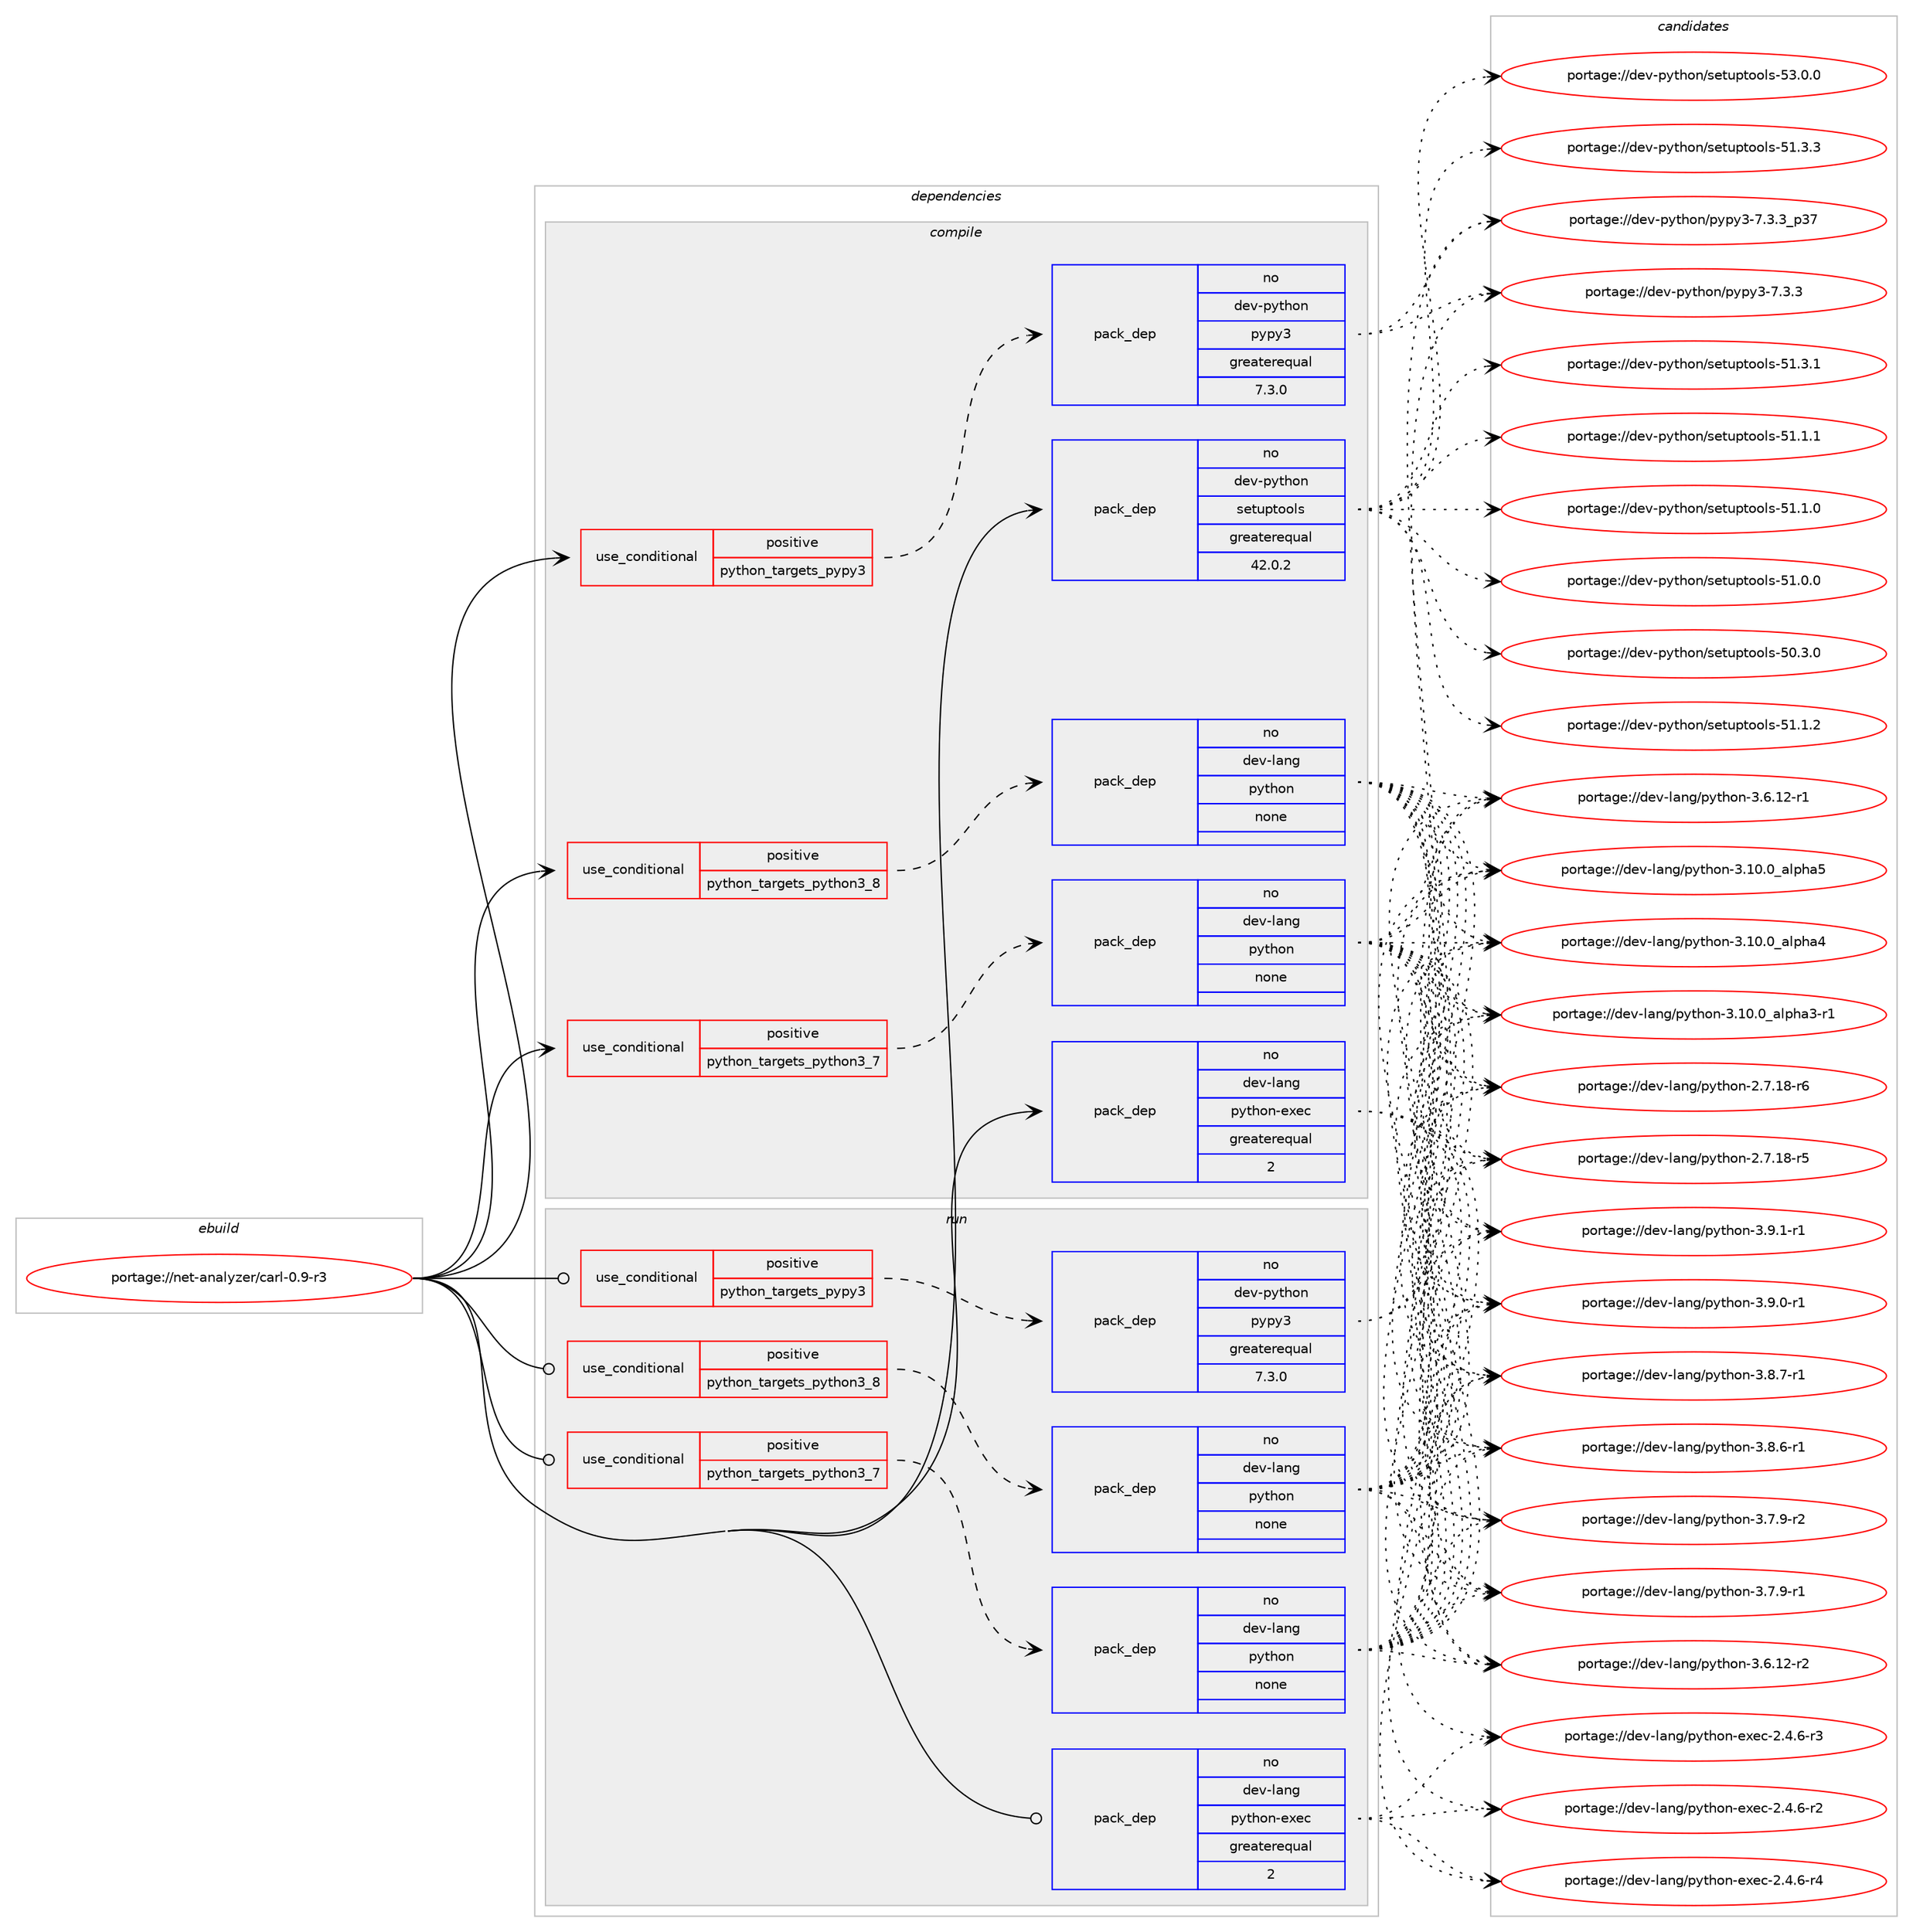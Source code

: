 digraph prolog {

# *************
# Graph options
# *************

newrank=true;
concentrate=true;
compound=true;
graph [rankdir=LR,fontname=Helvetica,fontsize=10,ranksep=1.5];#, ranksep=2.5, nodesep=0.2];
edge  [arrowhead=vee];
node  [fontname=Helvetica,fontsize=10];

# **********
# The ebuild
# **********

subgraph cluster_leftcol {
color=gray;
label=<<i>ebuild</i>>;
id [label="portage://net-analyzer/carl-0.9-r3", color=red, width=4, href="../net-analyzer/carl-0.9-r3.svg"];
}

# ****************
# The dependencies
# ****************

subgraph cluster_midcol {
color=gray;
label=<<i>dependencies</i>>;
subgraph cluster_compile {
fillcolor="#eeeeee";
style=filled;
label=<<i>compile</i>>;
subgraph cond10021 {
dependency32425 [label=<<TABLE BORDER="0" CELLBORDER="1" CELLSPACING="0" CELLPADDING="4"><TR><TD ROWSPAN="3" CELLPADDING="10">use_conditional</TD></TR><TR><TD>positive</TD></TR><TR><TD>python_targets_pypy3</TD></TR></TABLE>>, shape=none, color=red];
subgraph pack22126 {
dependency32426 [label=<<TABLE BORDER="0" CELLBORDER="1" CELLSPACING="0" CELLPADDING="4" WIDTH="220"><TR><TD ROWSPAN="6" CELLPADDING="30">pack_dep</TD></TR><TR><TD WIDTH="110">no</TD></TR><TR><TD>dev-python</TD></TR><TR><TD>pypy3</TD></TR><TR><TD>greaterequal</TD></TR><TR><TD>7.3.0</TD></TR></TABLE>>, shape=none, color=blue];
}
dependency32425:e -> dependency32426:w [weight=20,style="dashed",arrowhead="vee"];
}
id:e -> dependency32425:w [weight=20,style="solid",arrowhead="vee"];
subgraph cond10022 {
dependency32427 [label=<<TABLE BORDER="0" CELLBORDER="1" CELLSPACING="0" CELLPADDING="4"><TR><TD ROWSPAN="3" CELLPADDING="10">use_conditional</TD></TR><TR><TD>positive</TD></TR><TR><TD>python_targets_python3_7</TD></TR></TABLE>>, shape=none, color=red];
subgraph pack22127 {
dependency32428 [label=<<TABLE BORDER="0" CELLBORDER="1" CELLSPACING="0" CELLPADDING="4" WIDTH="220"><TR><TD ROWSPAN="6" CELLPADDING="30">pack_dep</TD></TR><TR><TD WIDTH="110">no</TD></TR><TR><TD>dev-lang</TD></TR><TR><TD>python</TD></TR><TR><TD>none</TD></TR><TR><TD></TD></TR></TABLE>>, shape=none, color=blue];
}
dependency32427:e -> dependency32428:w [weight=20,style="dashed",arrowhead="vee"];
}
id:e -> dependency32427:w [weight=20,style="solid",arrowhead="vee"];
subgraph cond10023 {
dependency32429 [label=<<TABLE BORDER="0" CELLBORDER="1" CELLSPACING="0" CELLPADDING="4"><TR><TD ROWSPAN="3" CELLPADDING="10">use_conditional</TD></TR><TR><TD>positive</TD></TR><TR><TD>python_targets_python3_8</TD></TR></TABLE>>, shape=none, color=red];
subgraph pack22128 {
dependency32430 [label=<<TABLE BORDER="0" CELLBORDER="1" CELLSPACING="0" CELLPADDING="4" WIDTH="220"><TR><TD ROWSPAN="6" CELLPADDING="30">pack_dep</TD></TR><TR><TD WIDTH="110">no</TD></TR><TR><TD>dev-lang</TD></TR><TR><TD>python</TD></TR><TR><TD>none</TD></TR><TR><TD></TD></TR></TABLE>>, shape=none, color=blue];
}
dependency32429:e -> dependency32430:w [weight=20,style="dashed",arrowhead="vee"];
}
id:e -> dependency32429:w [weight=20,style="solid",arrowhead="vee"];
subgraph pack22129 {
dependency32431 [label=<<TABLE BORDER="0" CELLBORDER="1" CELLSPACING="0" CELLPADDING="4" WIDTH="220"><TR><TD ROWSPAN="6" CELLPADDING="30">pack_dep</TD></TR><TR><TD WIDTH="110">no</TD></TR><TR><TD>dev-lang</TD></TR><TR><TD>python-exec</TD></TR><TR><TD>greaterequal</TD></TR><TR><TD>2</TD></TR></TABLE>>, shape=none, color=blue];
}
id:e -> dependency32431:w [weight=20,style="solid",arrowhead="vee"];
subgraph pack22130 {
dependency32432 [label=<<TABLE BORDER="0" CELLBORDER="1" CELLSPACING="0" CELLPADDING="4" WIDTH="220"><TR><TD ROWSPAN="6" CELLPADDING="30">pack_dep</TD></TR><TR><TD WIDTH="110">no</TD></TR><TR><TD>dev-python</TD></TR><TR><TD>setuptools</TD></TR><TR><TD>greaterequal</TD></TR><TR><TD>42.0.2</TD></TR></TABLE>>, shape=none, color=blue];
}
id:e -> dependency32432:w [weight=20,style="solid",arrowhead="vee"];
}
subgraph cluster_compileandrun {
fillcolor="#eeeeee";
style=filled;
label=<<i>compile and run</i>>;
}
subgraph cluster_run {
fillcolor="#eeeeee";
style=filled;
label=<<i>run</i>>;
subgraph cond10024 {
dependency32433 [label=<<TABLE BORDER="0" CELLBORDER="1" CELLSPACING="0" CELLPADDING="4"><TR><TD ROWSPAN="3" CELLPADDING="10">use_conditional</TD></TR><TR><TD>positive</TD></TR><TR><TD>python_targets_pypy3</TD></TR></TABLE>>, shape=none, color=red];
subgraph pack22131 {
dependency32434 [label=<<TABLE BORDER="0" CELLBORDER="1" CELLSPACING="0" CELLPADDING="4" WIDTH="220"><TR><TD ROWSPAN="6" CELLPADDING="30">pack_dep</TD></TR><TR><TD WIDTH="110">no</TD></TR><TR><TD>dev-python</TD></TR><TR><TD>pypy3</TD></TR><TR><TD>greaterequal</TD></TR><TR><TD>7.3.0</TD></TR></TABLE>>, shape=none, color=blue];
}
dependency32433:e -> dependency32434:w [weight=20,style="dashed",arrowhead="vee"];
}
id:e -> dependency32433:w [weight=20,style="solid",arrowhead="odot"];
subgraph cond10025 {
dependency32435 [label=<<TABLE BORDER="0" CELLBORDER="1" CELLSPACING="0" CELLPADDING="4"><TR><TD ROWSPAN="3" CELLPADDING="10">use_conditional</TD></TR><TR><TD>positive</TD></TR><TR><TD>python_targets_python3_7</TD></TR></TABLE>>, shape=none, color=red];
subgraph pack22132 {
dependency32436 [label=<<TABLE BORDER="0" CELLBORDER="1" CELLSPACING="0" CELLPADDING="4" WIDTH="220"><TR><TD ROWSPAN="6" CELLPADDING="30">pack_dep</TD></TR><TR><TD WIDTH="110">no</TD></TR><TR><TD>dev-lang</TD></TR><TR><TD>python</TD></TR><TR><TD>none</TD></TR><TR><TD></TD></TR></TABLE>>, shape=none, color=blue];
}
dependency32435:e -> dependency32436:w [weight=20,style="dashed",arrowhead="vee"];
}
id:e -> dependency32435:w [weight=20,style="solid",arrowhead="odot"];
subgraph cond10026 {
dependency32437 [label=<<TABLE BORDER="0" CELLBORDER="1" CELLSPACING="0" CELLPADDING="4"><TR><TD ROWSPAN="3" CELLPADDING="10">use_conditional</TD></TR><TR><TD>positive</TD></TR><TR><TD>python_targets_python3_8</TD></TR></TABLE>>, shape=none, color=red];
subgraph pack22133 {
dependency32438 [label=<<TABLE BORDER="0" CELLBORDER="1" CELLSPACING="0" CELLPADDING="4" WIDTH="220"><TR><TD ROWSPAN="6" CELLPADDING="30">pack_dep</TD></TR><TR><TD WIDTH="110">no</TD></TR><TR><TD>dev-lang</TD></TR><TR><TD>python</TD></TR><TR><TD>none</TD></TR><TR><TD></TD></TR></TABLE>>, shape=none, color=blue];
}
dependency32437:e -> dependency32438:w [weight=20,style="dashed",arrowhead="vee"];
}
id:e -> dependency32437:w [weight=20,style="solid",arrowhead="odot"];
subgraph pack22134 {
dependency32439 [label=<<TABLE BORDER="0" CELLBORDER="1" CELLSPACING="0" CELLPADDING="4" WIDTH="220"><TR><TD ROWSPAN="6" CELLPADDING="30">pack_dep</TD></TR><TR><TD WIDTH="110">no</TD></TR><TR><TD>dev-lang</TD></TR><TR><TD>python-exec</TD></TR><TR><TD>greaterequal</TD></TR><TR><TD>2</TD></TR></TABLE>>, shape=none, color=blue];
}
id:e -> dependency32439:w [weight=20,style="solid",arrowhead="odot"];
}
}

# **************
# The candidates
# **************

subgraph cluster_choices {
rank=same;
color=gray;
label=<<i>candidates</i>>;

subgraph choice22126 {
color=black;
nodesep=1;
choice100101118451121211161041111104711212111212151455546514651951125155 [label="portage://dev-python/pypy3-7.3.3_p37", color=red, width=4,href="../dev-python/pypy3-7.3.3_p37.svg"];
choice100101118451121211161041111104711212111212151455546514651 [label="portage://dev-python/pypy3-7.3.3", color=red, width=4,href="../dev-python/pypy3-7.3.3.svg"];
dependency32426:e -> choice100101118451121211161041111104711212111212151455546514651951125155:w [style=dotted,weight="100"];
dependency32426:e -> choice100101118451121211161041111104711212111212151455546514651:w [style=dotted,weight="100"];
}
subgraph choice22127 {
color=black;
nodesep=1;
choice1001011184510897110103471121211161041111104551465746494511449 [label="portage://dev-lang/python-3.9.1-r1", color=red, width=4,href="../dev-lang/python-3.9.1-r1.svg"];
choice1001011184510897110103471121211161041111104551465746484511449 [label="portage://dev-lang/python-3.9.0-r1", color=red, width=4,href="../dev-lang/python-3.9.0-r1.svg"];
choice1001011184510897110103471121211161041111104551465646554511449 [label="portage://dev-lang/python-3.8.7-r1", color=red, width=4,href="../dev-lang/python-3.8.7-r1.svg"];
choice1001011184510897110103471121211161041111104551465646544511449 [label="portage://dev-lang/python-3.8.6-r1", color=red, width=4,href="../dev-lang/python-3.8.6-r1.svg"];
choice1001011184510897110103471121211161041111104551465546574511450 [label="portage://dev-lang/python-3.7.9-r2", color=red, width=4,href="../dev-lang/python-3.7.9-r2.svg"];
choice1001011184510897110103471121211161041111104551465546574511449 [label="portage://dev-lang/python-3.7.9-r1", color=red, width=4,href="../dev-lang/python-3.7.9-r1.svg"];
choice100101118451089711010347112121116104111110455146544649504511450 [label="portage://dev-lang/python-3.6.12-r2", color=red, width=4,href="../dev-lang/python-3.6.12-r2.svg"];
choice100101118451089711010347112121116104111110455146544649504511449 [label="portage://dev-lang/python-3.6.12-r1", color=red, width=4,href="../dev-lang/python-3.6.12-r1.svg"];
choice1001011184510897110103471121211161041111104551464948464895971081121049753 [label="portage://dev-lang/python-3.10.0_alpha5", color=red, width=4,href="../dev-lang/python-3.10.0_alpha5.svg"];
choice1001011184510897110103471121211161041111104551464948464895971081121049752 [label="portage://dev-lang/python-3.10.0_alpha4", color=red, width=4,href="../dev-lang/python-3.10.0_alpha4.svg"];
choice10010111845108971101034711212111610411111045514649484648959710811210497514511449 [label="portage://dev-lang/python-3.10.0_alpha3-r1", color=red, width=4,href="../dev-lang/python-3.10.0_alpha3-r1.svg"];
choice100101118451089711010347112121116104111110455046554649564511454 [label="portage://dev-lang/python-2.7.18-r6", color=red, width=4,href="../dev-lang/python-2.7.18-r6.svg"];
choice100101118451089711010347112121116104111110455046554649564511453 [label="portage://dev-lang/python-2.7.18-r5", color=red, width=4,href="../dev-lang/python-2.7.18-r5.svg"];
dependency32428:e -> choice1001011184510897110103471121211161041111104551465746494511449:w [style=dotted,weight="100"];
dependency32428:e -> choice1001011184510897110103471121211161041111104551465746484511449:w [style=dotted,weight="100"];
dependency32428:e -> choice1001011184510897110103471121211161041111104551465646554511449:w [style=dotted,weight="100"];
dependency32428:e -> choice1001011184510897110103471121211161041111104551465646544511449:w [style=dotted,weight="100"];
dependency32428:e -> choice1001011184510897110103471121211161041111104551465546574511450:w [style=dotted,weight="100"];
dependency32428:e -> choice1001011184510897110103471121211161041111104551465546574511449:w [style=dotted,weight="100"];
dependency32428:e -> choice100101118451089711010347112121116104111110455146544649504511450:w [style=dotted,weight="100"];
dependency32428:e -> choice100101118451089711010347112121116104111110455146544649504511449:w [style=dotted,weight="100"];
dependency32428:e -> choice1001011184510897110103471121211161041111104551464948464895971081121049753:w [style=dotted,weight="100"];
dependency32428:e -> choice1001011184510897110103471121211161041111104551464948464895971081121049752:w [style=dotted,weight="100"];
dependency32428:e -> choice10010111845108971101034711212111610411111045514649484648959710811210497514511449:w [style=dotted,weight="100"];
dependency32428:e -> choice100101118451089711010347112121116104111110455046554649564511454:w [style=dotted,weight="100"];
dependency32428:e -> choice100101118451089711010347112121116104111110455046554649564511453:w [style=dotted,weight="100"];
}
subgraph choice22128 {
color=black;
nodesep=1;
choice1001011184510897110103471121211161041111104551465746494511449 [label="portage://dev-lang/python-3.9.1-r1", color=red, width=4,href="../dev-lang/python-3.9.1-r1.svg"];
choice1001011184510897110103471121211161041111104551465746484511449 [label="portage://dev-lang/python-3.9.0-r1", color=red, width=4,href="../dev-lang/python-3.9.0-r1.svg"];
choice1001011184510897110103471121211161041111104551465646554511449 [label="portage://dev-lang/python-3.8.7-r1", color=red, width=4,href="../dev-lang/python-3.8.7-r1.svg"];
choice1001011184510897110103471121211161041111104551465646544511449 [label="portage://dev-lang/python-3.8.6-r1", color=red, width=4,href="../dev-lang/python-3.8.6-r1.svg"];
choice1001011184510897110103471121211161041111104551465546574511450 [label="portage://dev-lang/python-3.7.9-r2", color=red, width=4,href="../dev-lang/python-3.7.9-r2.svg"];
choice1001011184510897110103471121211161041111104551465546574511449 [label="portage://dev-lang/python-3.7.9-r1", color=red, width=4,href="../dev-lang/python-3.7.9-r1.svg"];
choice100101118451089711010347112121116104111110455146544649504511450 [label="portage://dev-lang/python-3.6.12-r2", color=red, width=4,href="../dev-lang/python-3.6.12-r2.svg"];
choice100101118451089711010347112121116104111110455146544649504511449 [label="portage://dev-lang/python-3.6.12-r1", color=red, width=4,href="../dev-lang/python-3.6.12-r1.svg"];
choice1001011184510897110103471121211161041111104551464948464895971081121049753 [label="portage://dev-lang/python-3.10.0_alpha5", color=red, width=4,href="../dev-lang/python-3.10.0_alpha5.svg"];
choice1001011184510897110103471121211161041111104551464948464895971081121049752 [label="portage://dev-lang/python-3.10.0_alpha4", color=red, width=4,href="../dev-lang/python-3.10.0_alpha4.svg"];
choice10010111845108971101034711212111610411111045514649484648959710811210497514511449 [label="portage://dev-lang/python-3.10.0_alpha3-r1", color=red, width=4,href="../dev-lang/python-3.10.0_alpha3-r1.svg"];
choice100101118451089711010347112121116104111110455046554649564511454 [label="portage://dev-lang/python-2.7.18-r6", color=red, width=4,href="../dev-lang/python-2.7.18-r6.svg"];
choice100101118451089711010347112121116104111110455046554649564511453 [label="portage://dev-lang/python-2.7.18-r5", color=red, width=4,href="../dev-lang/python-2.7.18-r5.svg"];
dependency32430:e -> choice1001011184510897110103471121211161041111104551465746494511449:w [style=dotted,weight="100"];
dependency32430:e -> choice1001011184510897110103471121211161041111104551465746484511449:w [style=dotted,weight="100"];
dependency32430:e -> choice1001011184510897110103471121211161041111104551465646554511449:w [style=dotted,weight="100"];
dependency32430:e -> choice1001011184510897110103471121211161041111104551465646544511449:w [style=dotted,weight="100"];
dependency32430:e -> choice1001011184510897110103471121211161041111104551465546574511450:w [style=dotted,weight="100"];
dependency32430:e -> choice1001011184510897110103471121211161041111104551465546574511449:w [style=dotted,weight="100"];
dependency32430:e -> choice100101118451089711010347112121116104111110455146544649504511450:w [style=dotted,weight="100"];
dependency32430:e -> choice100101118451089711010347112121116104111110455146544649504511449:w [style=dotted,weight="100"];
dependency32430:e -> choice1001011184510897110103471121211161041111104551464948464895971081121049753:w [style=dotted,weight="100"];
dependency32430:e -> choice1001011184510897110103471121211161041111104551464948464895971081121049752:w [style=dotted,weight="100"];
dependency32430:e -> choice10010111845108971101034711212111610411111045514649484648959710811210497514511449:w [style=dotted,weight="100"];
dependency32430:e -> choice100101118451089711010347112121116104111110455046554649564511454:w [style=dotted,weight="100"];
dependency32430:e -> choice100101118451089711010347112121116104111110455046554649564511453:w [style=dotted,weight="100"];
}
subgraph choice22129 {
color=black;
nodesep=1;
choice10010111845108971101034711212111610411111045101120101994550465246544511452 [label="portage://dev-lang/python-exec-2.4.6-r4", color=red, width=4,href="../dev-lang/python-exec-2.4.6-r4.svg"];
choice10010111845108971101034711212111610411111045101120101994550465246544511451 [label="portage://dev-lang/python-exec-2.4.6-r3", color=red, width=4,href="../dev-lang/python-exec-2.4.6-r3.svg"];
choice10010111845108971101034711212111610411111045101120101994550465246544511450 [label="portage://dev-lang/python-exec-2.4.6-r2", color=red, width=4,href="../dev-lang/python-exec-2.4.6-r2.svg"];
dependency32431:e -> choice10010111845108971101034711212111610411111045101120101994550465246544511452:w [style=dotted,weight="100"];
dependency32431:e -> choice10010111845108971101034711212111610411111045101120101994550465246544511451:w [style=dotted,weight="100"];
dependency32431:e -> choice10010111845108971101034711212111610411111045101120101994550465246544511450:w [style=dotted,weight="100"];
}
subgraph choice22130 {
color=black;
nodesep=1;
choice100101118451121211161041111104711510111611711211611111110811545535146484648 [label="portage://dev-python/setuptools-53.0.0", color=red, width=4,href="../dev-python/setuptools-53.0.0.svg"];
choice100101118451121211161041111104711510111611711211611111110811545534946514651 [label="portage://dev-python/setuptools-51.3.3", color=red, width=4,href="../dev-python/setuptools-51.3.3.svg"];
choice100101118451121211161041111104711510111611711211611111110811545534946514649 [label="portage://dev-python/setuptools-51.3.1", color=red, width=4,href="../dev-python/setuptools-51.3.1.svg"];
choice100101118451121211161041111104711510111611711211611111110811545534946494650 [label="portage://dev-python/setuptools-51.1.2", color=red, width=4,href="../dev-python/setuptools-51.1.2.svg"];
choice100101118451121211161041111104711510111611711211611111110811545534946494649 [label="portage://dev-python/setuptools-51.1.1", color=red, width=4,href="../dev-python/setuptools-51.1.1.svg"];
choice100101118451121211161041111104711510111611711211611111110811545534946494648 [label="portage://dev-python/setuptools-51.1.0", color=red, width=4,href="../dev-python/setuptools-51.1.0.svg"];
choice100101118451121211161041111104711510111611711211611111110811545534946484648 [label="portage://dev-python/setuptools-51.0.0", color=red, width=4,href="../dev-python/setuptools-51.0.0.svg"];
choice100101118451121211161041111104711510111611711211611111110811545534846514648 [label="portage://dev-python/setuptools-50.3.0", color=red, width=4,href="../dev-python/setuptools-50.3.0.svg"];
dependency32432:e -> choice100101118451121211161041111104711510111611711211611111110811545535146484648:w [style=dotted,weight="100"];
dependency32432:e -> choice100101118451121211161041111104711510111611711211611111110811545534946514651:w [style=dotted,weight="100"];
dependency32432:e -> choice100101118451121211161041111104711510111611711211611111110811545534946514649:w [style=dotted,weight="100"];
dependency32432:e -> choice100101118451121211161041111104711510111611711211611111110811545534946494650:w [style=dotted,weight="100"];
dependency32432:e -> choice100101118451121211161041111104711510111611711211611111110811545534946494649:w [style=dotted,weight="100"];
dependency32432:e -> choice100101118451121211161041111104711510111611711211611111110811545534946494648:w [style=dotted,weight="100"];
dependency32432:e -> choice100101118451121211161041111104711510111611711211611111110811545534946484648:w [style=dotted,weight="100"];
dependency32432:e -> choice100101118451121211161041111104711510111611711211611111110811545534846514648:w [style=dotted,weight="100"];
}
subgraph choice22131 {
color=black;
nodesep=1;
choice100101118451121211161041111104711212111212151455546514651951125155 [label="portage://dev-python/pypy3-7.3.3_p37", color=red, width=4,href="../dev-python/pypy3-7.3.3_p37.svg"];
choice100101118451121211161041111104711212111212151455546514651 [label="portage://dev-python/pypy3-7.3.3", color=red, width=4,href="../dev-python/pypy3-7.3.3.svg"];
dependency32434:e -> choice100101118451121211161041111104711212111212151455546514651951125155:w [style=dotted,weight="100"];
dependency32434:e -> choice100101118451121211161041111104711212111212151455546514651:w [style=dotted,weight="100"];
}
subgraph choice22132 {
color=black;
nodesep=1;
choice1001011184510897110103471121211161041111104551465746494511449 [label="portage://dev-lang/python-3.9.1-r1", color=red, width=4,href="../dev-lang/python-3.9.1-r1.svg"];
choice1001011184510897110103471121211161041111104551465746484511449 [label="portage://dev-lang/python-3.9.0-r1", color=red, width=4,href="../dev-lang/python-3.9.0-r1.svg"];
choice1001011184510897110103471121211161041111104551465646554511449 [label="portage://dev-lang/python-3.8.7-r1", color=red, width=4,href="../dev-lang/python-3.8.7-r1.svg"];
choice1001011184510897110103471121211161041111104551465646544511449 [label="portage://dev-lang/python-3.8.6-r1", color=red, width=4,href="../dev-lang/python-3.8.6-r1.svg"];
choice1001011184510897110103471121211161041111104551465546574511450 [label="portage://dev-lang/python-3.7.9-r2", color=red, width=4,href="../dev-lang/python-3.7.9-r2.svg"];
choice1001011184510897110103471121211161041111104551465546574511449 [label="portage://dev-lang/python-3.7.9-r1", color=red, width=4,href="../dev-lang/python-3.7.9-r1.svg"];
choice100101118451089711010347112121116104111110455146544649504511450 [label="portage://dev-lang/python-3.6.12-r2", color=red, width=4,href="../dev-lang/python-3.6.12-r2.svg"];
choice100101118451089711010347112121116104111110455146544649504511449 [label="portage://dev-lang/python-3.6.12-r1", color=red, width=4,href="../dev-lang/python-3.6.12-r1.svg"];
choice1001011184510897110103471121211161041111104551464948464895971081121049753 [label="portage://dev-lang/python-3.10.0_alpha5", color=red, width=4,href="../dev-lang/python-3.10.0_alpha5.svg"];
choice1001011184510897110103471121211161041111104551464948464895971081121049752 [label="portage://dev-lang/python-3.10.0_alpha4", color=red, width=4,href="../dev-lang/python-3.10.0_alpha4.svg"];
choice10010111845108971101034711212111610411111045514649484648959710811210497514511449 [label="portage://dev-lang/python-3.10.0_alpha3-r1", color=red, width=4,href="../dev-lang/python-3.10.0_alpha3-r1.svg"];
choice100101118451089711010347112121116104111110455046554649564511454 [label="portage://dev-lang/python-2.7.18-r6", color=red, width=4,href="../dev-lang/python-2.7.18-r6.svg"];
choice100101118451089711010347112121116104111110455046554649564511453 [label="portage://dev-lang/python-2.7.18-r5", color=red, width=4,href="../dev-lang/python-2.7.18-r5.svg"];
dependency32436:e -> choice1001011184510897110103471121211161041111104551465746494511449:w [style=dotted,weight="100"];
dependency32436:e -> choice1001011184510897110103471121211161041111104551465746484511449:w [style=dotted,weight="100"];
dependency32436:e -> choice1001011184510897110103471121211161041111104551465646554511449:w [style=dotted,weight="100"];
dependency32436:e -> choice1001011184510897110103471121211161041111104551465646544511449:w [style=dotted,weight="100"];
dependency32436:e -> choice1001011184510897110103471121211161041111104551465546574511450:w [style=dotted,weight="100"];
dependency32436:e -> choice1001011184510897110103471121211161041111104551465546574511449:w [style=dotted,weight="100"];
dependency32436:e -> choice100101118451089711010347112121116104111110455146544649504511450:w [style=dotted,weight="100"];
dependency32436:e -> choice100101118451089711010347112121116104111110455146544649504511449:w [style=dotted,weight="100"];
dependency32436:e -> choice1001011184510897110103471121211161041111104551464948464895971081121049753:w [style=dotted,weight="100"];
dependency32436:e -> choice1001011184510897110103471121211161041111104551464948464895971081121049752:w [style=dotted,weight="100"];
dependency32436:e -> choice10010111845108971101034711212111610411111045514649484648959710811210497514511449:w [style=dotted,weight="100"];
dependency32436:e -> choice100101118451089711010347112121116104111110455046554649564511454:w [style=dotted,weight="100"];
dependency32436:e -> choice100101118451089711010347112121116104111110455046554649564511453:w [style=dotted,weight="100"];
}
subgraph choice22133 {
color=black;
nodesep=1;
choice1001011184510897110103471121211161041111104551465746494511449 [label="portage://dev-lang/python-3.9.1-r1", color=red, width=4,href="../dev-lang/python-3.9.1-r1.svg"];
choice1001011184510897110103471121211161041111104551465746484511449 [label="portage://dev-lang/python-3.9.0-r1", color=red, width=4,href="../dev-lang/python-3.9.0-r1.svg"];
choice1001011184510897110103471121211161041111104551465646554511449 [label="portage://dev-lang/python-3.8.7-r1", color=red, width=4,href="../dev-lang/python-3.8.7-r1.svg"];
choice1001011184510897110103471121211161041111104551465646544511449 [label="portage://dev-lang/python-3.8.6-r1", color=red, width=4,href="../dev-lang/python-3.8.6-r1.svg"];
choice1001011184510897110103471121211161041111104551465546574511450 [label="portage://dev-lang/python-3.7.9-r2", color=red, width=4,href="../dev-lang/python-3.7.9-r2.svg"];
choice1001011184510897110103471121211161041111104551465546574511449 [label="portage://dev-lang/python-3.7.9-r1", color=red, width=4,href="../dev-lang/python-3.7.9-r1.svg"];
choice100101118451089711010347112121116104111110455146544649504511450 [label="portage://dev-lang/python-3.6.12-r2", color=red, width=4,href="../dev-lang/python-3.6.12-r2.svg"];
choice100101118451089711010347112121116104111110455146544649504511449 [label="portage://dev-lang/python-3.6.12-r1", color=red, width=4,href="../dev-lang/python-3.6.12-r1.svg"];
choice1001011184510897110103471121211161041111104551464948464895971081121049753 [label="portage://dev-lang/python-3.10.0_alpha5", color=red, width=4,href="../dev-lang/python-3.10.0_alpha5.svg"];
choice1001011184510897110103471121211161041111104551464948464895971081121049752 [label="portage://dev-lang/python-3.10.0_alpha4", color=red, width=4,href="../dev-lang/python-3.10.0_alpha4.svg"];
choice10010111845108971101034711212111610411111045514649484648959710811210497514511449 [label="portage://dev-lang/python-3.10.0_alpha3-r1", color=red, width=4,href="../dev-lang/python-3.10.0_alpha3-r1.svg"];
choice100101118451089711010347112121116104111110455046554649564511454 [label="portage://dev-lang/python-2.7.18-r6", color=red, width=4,href="../dev-lang/python-2.7.18-r6.svg"];
choice100101118451089711010347112121116104111110455046554649564511453 [label="portage://dev-lang/python-2.7.18-r5", color=red, width=4,href="../dev-lang/python-2.7.18-r5.svg"];
dependency32438:e -> choice1001011184510897110103471121211161041111104551465746494511449:w [style=dotted,weight="100"];
dependency32438:e -> choice1001011184510897110103471121211161041111104551465746484511449:w [style=dotted,weight="100"];
dependency32438:e -> choice1001011184510897110103471121211161041111104551465646554511449:w [style=dotted,weight="100"];
dependency32438:e -> choice1001011184510897110103471121211161041111104551465646544511449:w [style=dotted,weight="100"];
dependency32438:e -> choice1001011184510897110103471121211161041111104551465546574511450:w [style=dotted,weight="100"];
dependency32438:e -> choice1001011184510897110103471121211161041111104551465546574511449:w [style=dotted,weight="100"];
dependency32438:e -> choice100101118451089711010347112121116104111110455146544649504511450:w [style=dotted,weight="100"];
dependency32438:e -> choice100101118451089711010347112121116104111110455146544649504511449:w [style=dotted,weight="100"];
dependency32438:e -> choice1001011184510897110103471121211161041111104551464948464895971081121049753:w [style=dotted,weight="100"];
dependency32438:e -> choice1001011184510897110103471121211161041111104551464948464895971081121049752:w [style=dotted,weight="100"];
dependency32438:e -> choice10010111845108971101034711212111610411111045514649484648959710811210497514511449:w [style=dotted,weight="100"];
dependency32438:e -> choice100101118451089711010347112121116104111110455046554649564511454:w [style=dotted,weight="100"];
dependency32438:e -> choice100101118451089711010347112121116104111110455046554649564511453:w [style=dotted,weight="100"];
}
subgraph choice22134 {
color=black;
nodesep=1;
choice10010111845108971101034711212111610411111045101120101994550465246544511452 [label="portage://dev-lang/python-exec-2.4.6-r4", color=red, width=4,href="../dev-lang/python-exec-2.4.6-r4.svg"];
choice10010111845108971101034711212111610411111045101120101994550465246544511451 [label="portage://dev-lang/python-exec-2.4.6-r3", color=red, width=4,href="../dev-lang/python-exec-2.4.6-r3.svg"];
choice10010111845108971101034711212111610411111045101120101994550465246544511450 [label="portage://dev-lang/python-exec-2.4.6-r2", color=red, width=4,href="../dev-lang/python-exec-2.4.6-r2.svg"];
dependency32439:e -> choice10010111845108971101034711212111610411111045101120101994550465246544511452:w [style=dotted,weight="100"];
dependency32439:e -> choice10010111845108971101034711212111610411111045101120101994550465246544511451:w [style=dotted,weight="100"];
dependency32439:e -> choice10010111845108971101034711212111610411111045101120101994550465246544511450:w [style=dotted,weight="100"];
}
}

}
